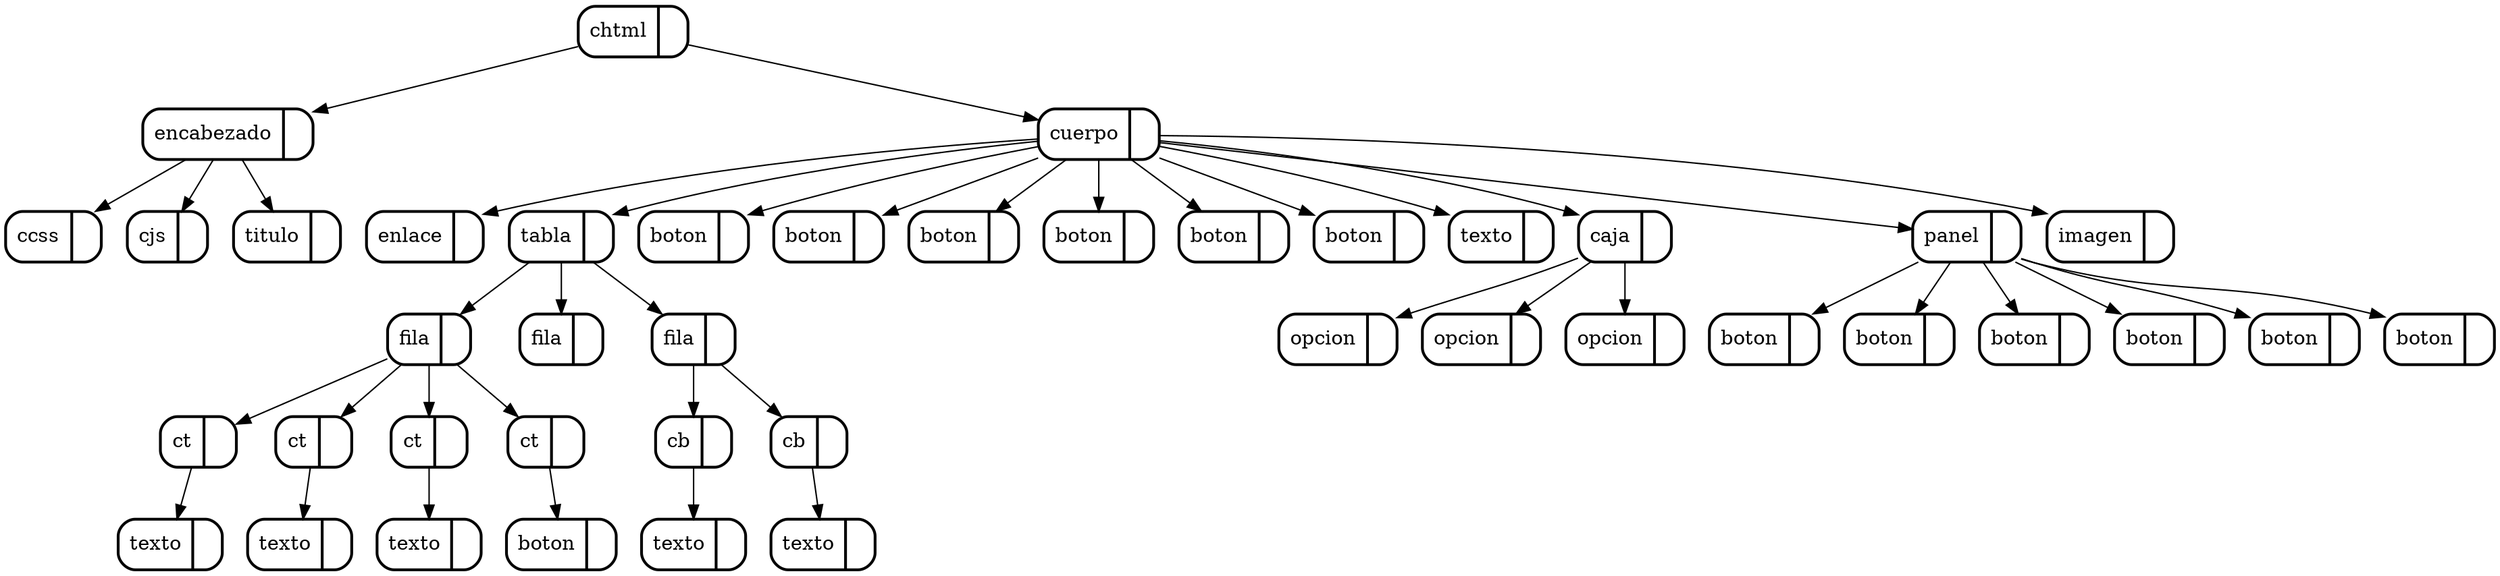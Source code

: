 digraph G {
node[shape=Mrecord]
123[label="chtml | ",style=bold]
122[label="encabezado | ",style=bold]
{123}->{122}
3[label="ccss | ",style=bold]
{122}->{3}
7[label="cjs | ",style=bold]
{122}->{7}
9[label="titulo | ",style=bold]
{122}->{9}
120[label="cuerpo | ",style=bold]
{123}->{120}
13[label="enlace | ",style=bold]
{120}->{13}
17[label="tabla | ",style=bold]
{120}->{17}
36[label="fila | ",style=bold]
{17}->{36}
23[label="ct | ",style=bold]
{36}->{23}
22[label="texto | ",style=bold]
{23}->{22}
26[label="ct | ",style=bold]
{36}->{26}
25[label="texto | ",style=bold]
{26}->{25}
29[label="ct | ",style=bold]
{36}->{29}
28[label="texto | ",style=bold]
{29}->{28}
35[label="ct | ",style=bold]
{36}->{35}
34[label="boton | ",style=bold]
{35}->{34}
39[label="fila | ",style=bold]
{17}->{39}
48[label="fila | ",style=bold]
{17}->{48}
43[label="cb | ",style=bold]
{48}->{43}
42[label="texto | ",style=bold]
{43}->{42}
47[label="cb | ",style=bold]
{48}->{47}
46[label="texto | ",style=bold]
{47}->{46}
52[label="boton | ",style=bold]
{120}->{52}
56[label="boton | ",style=bold]
{120}->{56}
60[label="boton | ",style=bold]
{120}->{60}
65[label="boton | ",style=bold]
{120}->{65}
70[label="boton | ",style=bold]
{120}->{70}
75[label="boton | ",style=bold]
{120}->{75}
79[label="texto | ",style=bold]
{120}->{79}
94[label="caja | ",style=bold]
{120}->{94}
86[label="opcion | ",style=bold]
{94}->{86}
90[label="opcion | ",style=bold]
{94}->{90}
93[label="opcion | ",style=bold]
{94}->{93}
113[label="panel | ",style=bold]
{120}->{113}
101[label="boton | ",style=bold]
{113}->{101}
104[label="boton | ",style=bold]
{113}->{104}
106[label="boton | ",style=bold]
{113}->{106}
108[label="boton | ",style=bold]
{113}->{108}
110[label="boton | ",style=bold]
{113}->{110}
112[label="boton | ",style=bold]
{113}->{112}
118[label="imagen | ",style=bold]
{120}->{118}

}